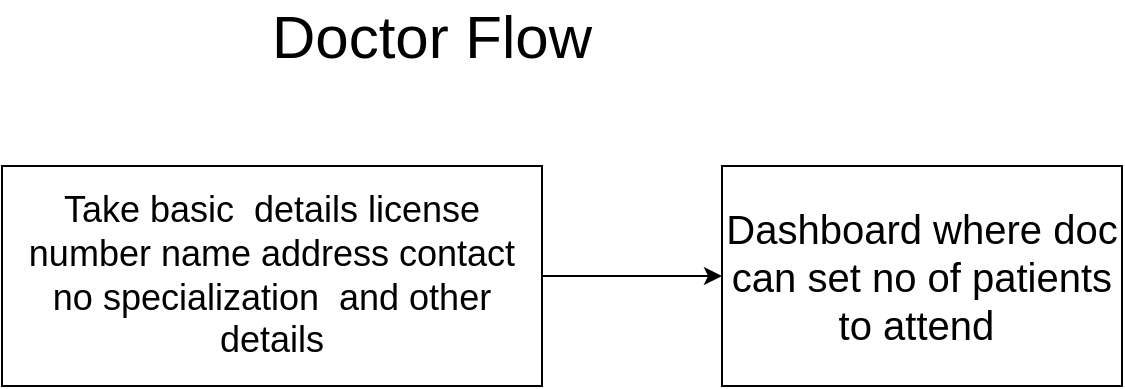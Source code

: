 <mxfile version="14.2.9" type="github">
  <diagram id="B8d_6DvDPMdlBQcZ8i8d" name="Page-1">
    <mxGraphModel dx="2031" dy="1007" grid="1" gridSize="10" guides="1" tooltips="1" connect="1" arrows="1" fold="1" page="1" pageScale="1" pageWidth="1654" pageHeight="1169" math="0" shadow="0">
      <root>
        <mxCell id="0" />
        <mxCell id="1" parent="0" />
        <mxCell id="9Yd9vikefjvU3ahJ1IXX-4" style="edgeStyle=orthogonalEdgeStyle;rounded=0;orthogonalLoop=1;jettySize=auto;html=1;entryX=0;entryY=0.5;entryDx=0;entryDy=0;fontSize=30;" edge="1" parent="1" source="9Yd9vikefjvU3ahJ1IXX-1" target="9Yd9vikefjvU3ahJ1IXX-3">
          <mxGeometry relative="1" as="geometry" />
        </mxCell>
        <mxCell id="9Yd9vikefjvU3ahJ1IXX-1" value="&lt;font style=&quot;font-size: 18px&quot;&gt;Take basic&amp;nbsp; details license number name address contact no specialization&amp;nbsp; and other details&lt;/font&gt;" style="rounded=0;whiteSpace=wrap;html=1;" vertex="1" parent="1">
          <mxGeometry x="80" y="200" width="270" height="110" as="geometry" />
        </mxCell>
        <mxCell id="9Yd9vikefjvU3ahJ1IXX-2" value="&lt;font style=&quot;font-size: 30px;&quot;&gt;Doctor Flow&lt;/font&gt;" style="text;html=1;strokeColor=none;fillColor=none;align=center;verticalAlign=middle;whiteSpace=wrap;rounded=0;fontSize=30;" vertex="1" parent="1">
          <mxGeometry x="200" y="120" width="190" height="30" as="geometry" />
        </mxCell>
        <mxCell id="9Yd9vikefjvU3ahJ1IXX-3" value="&lt;font style=&quot;font-size: 20px;&quot;&gt;Dashboard where doc can set no of patients to attend&amp;nbsp;&lt;/font&gt;" style="rounded=0;whiteSpace=wrap;html=1;fontSize=20;" vertex="1" parent="1">
          <mxGeometry x="440" y="200" width="200" height="110" as="geometry" />
        </mxCell>
      </root>
    </mxGraphModel>
  </diagram>
</mxfile>
